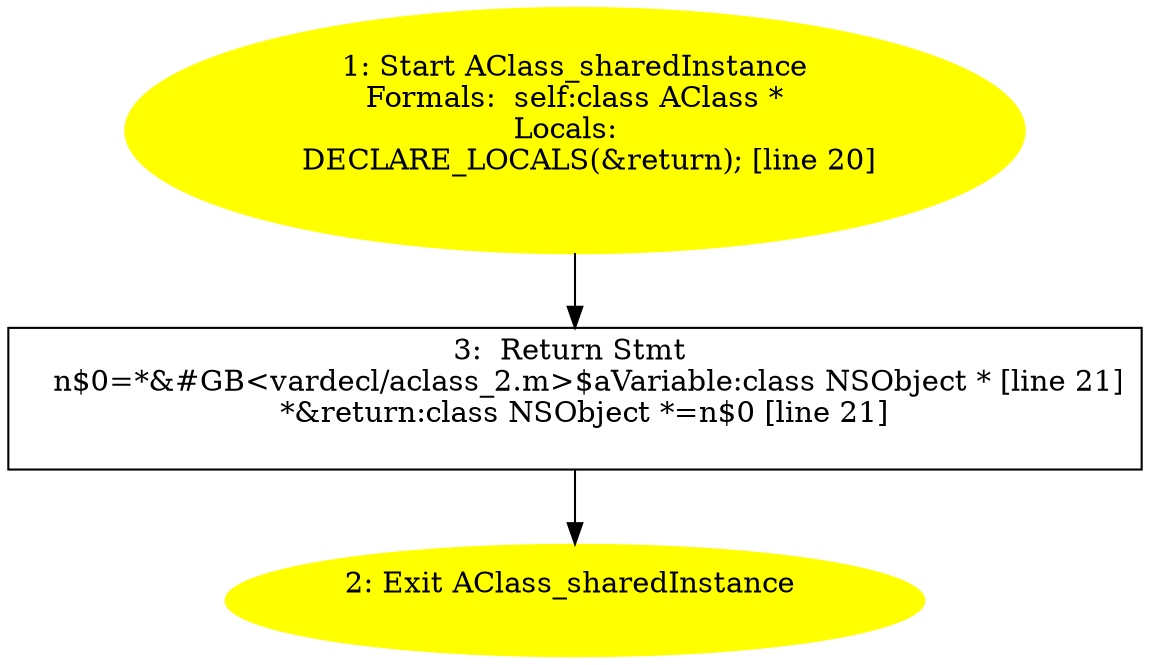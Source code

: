 /* @generated */
digraph iCFG {
"AClass_sharedInstanceinstance.8119c64d9e8ea5cab9416c2c3ff21dc7_3" [label="3:  Return Stmt \n   n$0=*&#GB<vardecl/aclass_2.m>$aVariable:class NSObject * [line 21]\n  *&return:class NSObject *=n$0 [line 21]\n " shape="box"]
	

	 "AClass_sharedInstanceinstance.8119c64d9e8ea5cab9416c2c3ff21dc7_3" -> "AClass_sharedInstanceinstance.8119c64d9e8ea5cab9416c2c3ff21dc7_2" ;
"AClass_sharedInstanceinstance.8119c64d9e8ea5cab9416c2c3ff21dc7_2" [label="2: Exit AClass_sharedInstance \n  " color=yellow style=filled]
	

"AClass_sharedInstanceinstance.8119c64d9e8ea5cab9416c2c3ff21dc7_1" [label="1: Start AClass_sharedInstance\nFormals:  self:class AClass *\nLocals:  \n   DECLARE_LOCALS(&return); [line 20]\n " color=yellow style=filled]
	

	 "AClass_sharedInstanceinstance.8119c64d9e8ea5cab9416c2c3ff21dc7_1" -> "AClass_sharedInstanceinstance.8119c64d9e8ea5cab9416c2c3ff21dc7_3" ;
}
